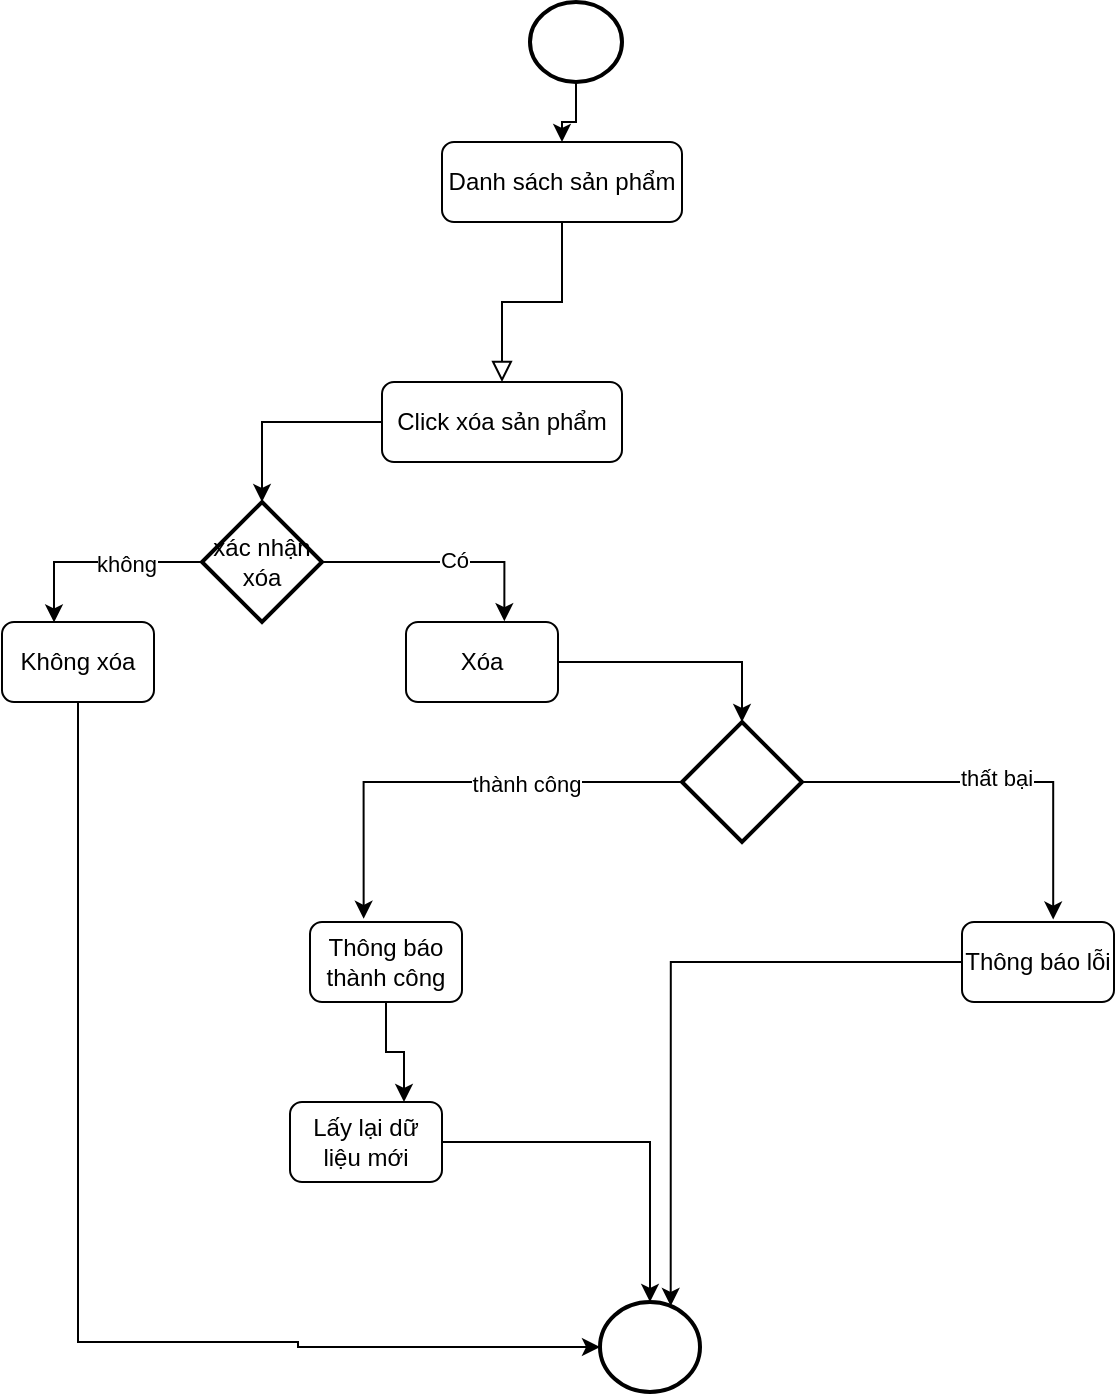 <mxfile version="22.1.21" type="device">
  <diagram id="C5RBs43oDa-KdzZeNtuy" name="Page-1">
    <mxGraphModel dx="1276" dy="606" grid="1" gridSize="10" guides="1" tooltips="1" connect="1" arrows="1" fold="1" page="1" pageScale="1" pageWidth="827" pageHeight="1169" math="0" shadow="0">
      <root>
        <mxCell id="WIyWlLk6GJQsqaUBKTNV-0" />
        <mxCell id="WIyWlLk6GJQsqaUBKTNV-1" parent="WIyWlLk6GJQsqaUBKTNV-0" />
        <mxCell id="WIyWlLk6GJQsqaUBKTNV-2" value="" style="rounded=0;html=1;jettySize=auto;orthogonalLoop=1;fontSize=11;endArrow=block;endFill=0;endSize=8;strokeWidth=1;shadow=0;labelBackgroundColor=none;edgeStyle=orthogonalEdgeStyle;entryX=0.5;entryY=0;entryDx=0;entryDy=0;" parent="WIyWlLk6GJQsqaUBKTNV-1" source="WIyWlLk6GJQsqaUBKTNV-3" target="t4NhXpFr4L5CxxUk0o_f-3" edge="1">
          <mxGeometry relative="1" as="geometry">
            <mxPoint x="220" y="170" as="targetPoint" />
          </mxGeometry>
        </mxCell>
        <mxCell id="WIyWlLk6GJQsqaUBKTNV-3" value="Danh sách sản phẩm" style="rounded=1;whiteSpace=wrap;html=1;fontSize=12;glass=0;strokeWidth=1;shadow=0;" parent="WIyWlLk6GJQsqaUBKTNV-1" vertex="1">
          <mxGeometry x="310" y="90" width="120" height="40" as="geometry" />
        </mxCell>
        <mxCell id="WLnnDCw6mVqw9doTpJMK-0" style="edgeStyle=orthogonalEdgeStyle;rounded=0;orthogonalLoop=1;jettySize=auto;html=1;" edge="1" parent="WIyWlLk6GJQsqaUBKTNV-1" source="t4NhXpFr4L5CxxUk0o_f-0" target="WIyWlLk6GJQsqaUBKTNV-3">
          <mxGeometry relative="1" as="geometry" />
        </mxCell>
        <mxCell id="t4NhXpFr4L5CxxUk0o_f-0" value="" style="strokeWidth=2;html=1;shape=mxgraph.flowchart.start_2;whiteSpace=wrap;" parent="WIyWlLk6GJQsqaUBKTNV-1" vertex="1">
          <mxGeometry x="354" y="20" width="46" height="40" as="geometry" />
        </mxCell>
        <mxCell id="t4NhXpFr4L5CxxUk0o_f-2" value="" style="strokeWidth=2;html=1;shape=mxgraph.flowchart.start_2;whiteSpace=wrap;" parent="WIyWlLk6GJQsqaUBKTNV-1" vertex="1">
          <mxGeometry x="389" y="670" width="50" height="45" as="geometry" />
        </mxCell>
        <mxCell id="t4NhXpFr4L5CxxUk0o_f-6" style="edgeStyle=orthogonalEdgeStyle;rounded=0;orthogonalLoop=1;jettySize=auto;html=1;" parent="WIyWlLk6GJQsqaUBKTNV-1" source="t4NhXpFr4L5CxxUk0o_f-3" target="t4NhXpFr4L5CxxUk0o_f-5" edge="1">
          <mxGeometry relative="1" as="geometry" />
        </mxCell>
        <mxCell id="t4NhXpFr4L5CxxUk0o_f-3" value="Click xóa sản phẩm" style="rounded=1;whiteSpace=wrap;html=1;fontSize=12;glass=0;strokeWidth=1;shadow=0;" parent="WIyWlLk6GJQsqaUBKTNV-1" vertex="1">
          <mxGeometry x="280" y="210" width="120" height="40" as="geometry" />
        </mxCell>
        <mxCell id="WLnnDCw6mVqw9doTpJMK-2" style="edgeStyle=orthogonalEdgeStyle;rounded=0;orthogonalLoop=1;jettySize=auto;html=1;entryX=0.342;entryY=0.005;entryDx=0;entryDy=0;entryPerimeter=0;" edge="1" parent="WIyWlLk6GJQsqaUBKTNV-1" source="t4NhXpFr4L5CxxUk0o_f-5" target="WLnnDCw6mVqw9doTpJMK-1">
          <mxGeometry relative="1" as="geometry" />
        </mxCell>
        <mxCell id="WLnnDCw6mVqw9doTpJMK-3" value="không" style="edgeLabel;html=1;align=center;verticalAlign=middle;resizable=0;points=[];" vertex="1" connectable="0" parent="WLnnDCw6mVqw9doTpJMK-2">
          <mxGeometry x="-0.263" y="1" relative="1" as="geometry">
            <mxPoint as="offset" />
          </mxGeometry>
        </mxCell>
        <mxCell id="t4NhXpFr4L5CxxUk0o_f-5" value="xác nhận xóa" style="strokeWidth=2;html=1;shape=mxgraph.flowchart.decision;whiteSpace=wrap;" parent="WIyWlLk6GJQsqaUBKTNV-1" vertex="1">
          <mxGeometry x="190" y="270" width="60" height="60" as="geometry" />
        </mxCell>
        <mxCell id="ChNCzz49nZmgPYHU6GGX-1" style="edgeStyle=orthogonalEdgeStyle;rounded=0;orthogonalLoop=1;jettySize=auto;html=1;" parent="WIyWlLk6GJQsqaUBKTNV-1" source="t4NhXpFr4L5CxxUk0o_f-10" target="t4NhXpFr4L5CxxUk0o_f-13" edge="1">
          <mxGeometry relative="1" as="geometry" />
        </mxCell>
        <mxCell id="t4NhXpFr4L5CxxUk0o_f-10" value="Xóa" style="rounded=1;whiteSpace=wrap;html=1;fontSize=12;glass=0;strokeWidth=1;shadow=0;" parent="WIyWlLk6GJQsqaUBKTNV-1" vertex="1">
          <mxGeometry x="292" y="330" width="76" height="40" as="geometry" />
        </mxCell>
        <mxCell id="t4NhXpFr4L5CxxUk0o_f-11" style="edgeStyle=orthogonalEdgeStyle;rounded=0;orthogonalLoop=1;jettySize=auto;html=1;entryX=0.647;entryY=-0.01;entryDx=0;entryDy=0;entryPerimeter=0;" parent="WIyWlLk6GJQsqaUBKTNV-1" source="t4NhXpFr4L5CxxUk0o_f-5" target="t4NhXpFr4L5CxxUk0o_f-10" edge="1">
          <mxGeometry relative="1" as="geometry" />
        </mxCell>
        <mxCell id="t4NhXpFr4L5CxxUk0o_f-12" value="Có" style="edgeLabel;html=1;align=center;verticalAlign=middle;resizable=0;points=[];" parent="t4NhXpFr4L5CxxUk0o_f-11" vertex="1" connectable="0">
          <mxGeometry x="0.093" y="1" relative="1" as="geometry">
            <mxPoint as="offset" />
          </mxGeometry>
        </mxCell>
        <mxCell id="t4NhXpFr4L5CxxUk0o_f-13" value="" style="strokeWidth=2;html=1;shape=mxgraph.flowchart.decision;whiteSpace=wrap;" parent="WIyWlLk6GJQsqaUBKTNV-1" vertex="1">
          <mxGeometry x="430" y="380" width="60" height="60" as="geometry" />
        </mxCell>
        <mxCell id="t4NhXpFr4L5CxxUk0o_f-14" value="Thông báo lỗi" style="rounded=1;whiteSpace=wrap;html=1;fontSize=12;glass=0;strokeWidth=1;shadow=0;" parent="WIyWlLk6GJQsqaUBKTNV-1" vertex="1">
          <mxGeometry x="570" y="480" width="76" height="40" as="geometry" />
        </mxCell>
        <mxCell id="t4NhXpFr4L5CxxUk0o_f-22" style="edgeStyle=orthogonalEdgeStyle;rounded=0;orthogonalLoop=1;jettySize=auto;html=1;entryX=0.75;entryY=0;entryDx=0;entryDy=0;" parent="WIyWlLk6GJQsqaUBKTNV-1" source="t4NhXpFr4L5CxxUk0o_f-15" target="t4NhXpFr4L5CxxUk0o_f-20" edge="1">
          <mxGeometry relative="1" as="geometry" />
        </mxCell>
        <mxCell id="t4NhXpFr4L5CxxUk0o_f-15" value="Thông báo thành công" style="rounded=1;whiteSpace=wrap;html=1;fontSize=12;glass=0;strokeWidth=1;shadow=0;" parent="WIyWlLk6GJQsqaUBKTNV-1" vertex="1">
          <mxGeometry x="244" y="480" width="76" height="40" as="geometry" />
        </mxCell>
        <mxCell id="t4NhXpFr4L5CxxUk0o_f-16" style="edgeStyle=orthogonalEdgeStyle;rounded=0;orthogonalLoop=1;jettySize=auto;html=1;entryX=0.353;entryY=-0.04;entryDx=0;entryDy=0;entryPerimeter=0;exitX=0;exitY=0.5;exitDx=0;exitDy=0;exitPerimeter=0;" parent="WIyWlLk6GJQsqaUBKTNV-1" source="t4NhXpFr4L5CxxUk0o_f-13" target="t4NhXpFr4L5CxxUk0o_f-15" edge="1">
          <mxGeometry relative="1" as="geometry" />
        </mxCell>
        <mxCell id="t4NhXpFr4L5CxxUk0o_f-17" value="thành công" style="edgeLabel;html=1;align=center;verticalAlign=middle;resizable=0;points=[];" parent="t4NhXpFr4L5CxxUk0o_f-16" vertex="1" connectable="0">
          <mxGeometry x="-0.315" y="1" relative="1" as="geometry">
            <mxPoint as="offset" />
          </mxGeometry>
        </mxCell>
        <mxCell id="t4NhXpFr4L5CxxUk0o_f-18" style="edgeStyle=orthogonalEdgeStyle;rounded=0;orthogonalLoop=1;jettySize=auto;html=1;entryX=0.6;entryY=-0.03;entryDx=0;entryDy=0;entryPerimeter=0;" parent="WIyWlLk6GJQsqaUBKTNV-1" source="t4NhXpFr4L5CxxUk0o_f-13" target="t4NhXpFr4L5CxxUk0o_f-14" edge="1">
          <mxGeometry relative="1" as="geometry" />
        </mxCell>
        <mxCell id="t4NhXpFr4L5CxxUk0o_f-19" value="thất bại" style="edgeLabel;html=1;align=center;verticalAlign=middle;resizable=0;points=[];" parent="t4NhXpFr4L5CxxUk0o_f-18" vertex="1" connectable="0">
          <mxGeometry x="-0.004" y="2" relative="1" as="geometry">
            <mxPoint as="offset" />
          </mxGeometry>
        </mxCell>
        <mxCell id="t4NhXpFr4L5CxxUk0o_f-21" style="edgeStyle=orthogonalEdgeStyle;rounded=0;orthogonalLoop=1;jettySize=auto;html=1;" parent="WIyWlLk6GJQsqaUBKTNV-1" source="t4NhXpFr4L5CxxUk0o_f-20" target="t4NhXpFr4L5CxxUk0o_f-2" edge="1">
          <mxGeometry relative="1" as="geometry" />
        </mxCell>
        <mxCell id="t4NhXpFr4L5CxxUk0o_f-20" value="Lấy lại dữ liệu mới" style="rounded=1;whiteSpace=wrap;html=1;fontSize=12;glass=0;strokeWidth=1;shadow=0;" parent="WIyWlLk6GJQsqaUBKTNV-1" vertex="1">
          <mxGeometry x="234" y="570" width="76" height="40" as="geometry" />
        </mxCell>
        <mxCell id="t4NhXpFr4L5CxxUk0o_f-23" style="edgeStyle=orthogonalEdgeStyle;rounded=0;orthogonalLoop=1;jettySize=auto;html=1;entryX=0.707;entryY=0.044;entryDx=0;entryDy=0;entryPerimeter=0;" parent="WIyWlLk6GJQsqaUBKTNV-1" source="t4NhXpFr4L5CxxUk0o_f-14" target="t4NhXpFr4L5CxxUk0o_f-2" edge="1">
          <mxGeometry relative="1" as="geometry" />
        </mxCell>
        <mxCell id="WLnnDCw6mVqw9doTpJMK-1" value="Không xóa" style="rounded=1;whiteSpace=wrap;html=1;fontSize=12;glass=0;strokeWidth=1;shadow=0;" vertex="1" parent="WIyWlLk6GJQsqaUBKTNV-1">
          <mxGeometry x="90" y="330" width="76" height="40" as="geometry" />
        </mxCell>
        <mxCell id="WLnnDCw6mVqw9doTpJMK-4" style="edgeStyle=orthogonalEdgeStyle;rounded=0;orthogonalLoop=1;jettySize=auto;html=1;entryX=0;entryY=0.5;entryDx=0;entryDy=0;entryPerimeter=0;" edge="1" parent="WIyWlLk6GJQsqaUBKTNV-1" source="WLnnDCw6mVqw9doTpJMK-1" target="t4NhXpFr4L5CxxUk0o_f-2">
          <mxGeometry relative="1" as="geometry">
            <Array as="points">
              <mxPoint x="128" y="690" />
              <mxPoint x="238" y="690" />
              <mxPoint x="238" y="693" />
            </Array>
          </mxGeometry>
        </mxCell>
      </root>
    </mxGraphModel>
  </diagram>
</mxfile>
